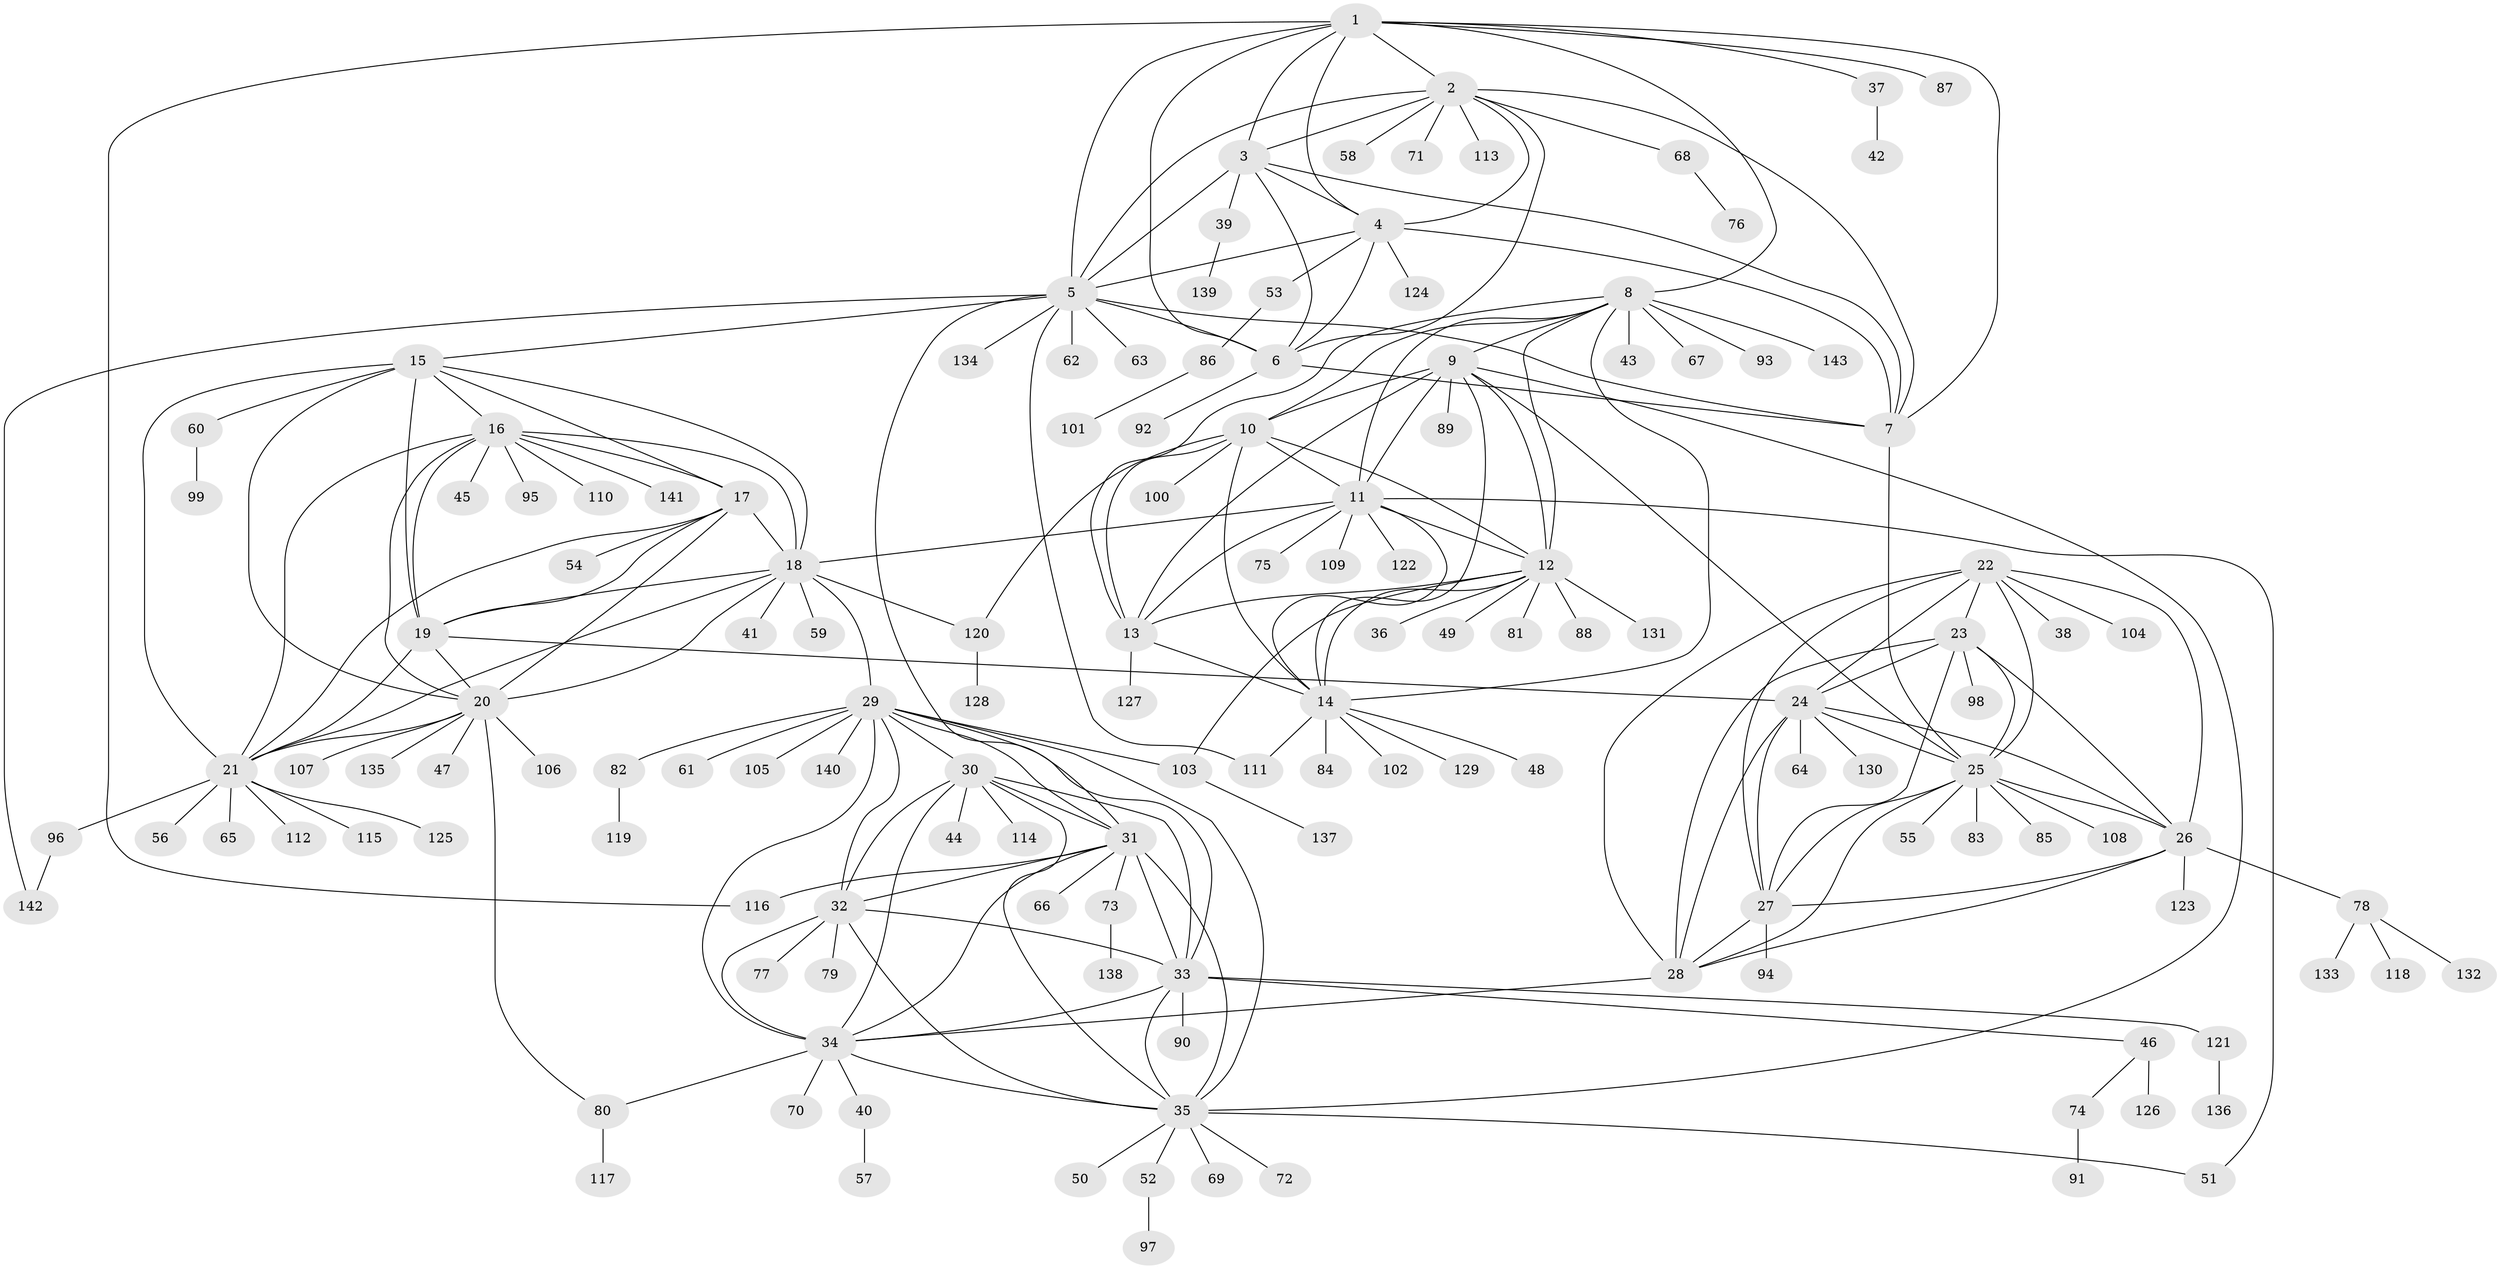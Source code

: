 // Generated by graph-tools (version 1.1) at 2025/37/03/09/25 02:37:23]
// undirected, 143 vertices, 230 edges
graph export_dot {
graph [start="1"]
  node [color=gray90,style=filled];
  1;
  2;
  3;
  4;
  5;
  6;
  7;
  8;
  9;
  10;
  11;
  12;
  13;
  14;
  15;
  16;
  17;
  18;
  19;
  20;
  21;
  22;
  23;
  24;
  25;
  26;
  27;
  28;
  29;
  30;
  31;
  32;
  33;
  34;
  35;
  36;
  37;
  38;
  39;
  40;
  41;
  42;
  43;
  44;
  45;
  46;
  47;
  48;
  49;
  50;
  51;
  52;
  53;
  54;
  55;
  56;
  57;
  58;
  59;
  60;
  61;
  62;
  63;
  64;
  65;
  66;
  67;
  68;
  69;
  70;
  71;
  72;
  73;
  74;
  75;
  76;
  77;
  78;
  79;
  80;
  81;
  82;
  83;
  84;
  85;
  86;
  87;
  88;
  89;
  90;
  91;
  92;
  93;
  94;
  95;
  96;
  97;
  98;
  99;
  100;
  101;
  102;
  103;
  104;
  105;
  106;
  107;
  108;
  109;
  110;
  111;
  112;
  113;
  114;
  115;
  116;
  117;
  118;
  119;
  120;
  121;
  122;
  123;
  124;
  125;
  126;
  127;
  128;
  129;
  130;
  131;
  132;
  133;
  134;
  135;
  136;
  137;
  138;
  139;
  140;
  141;
  142;
  143;
  1 -- 2;
  1 -- 3;
  1 -- 4;
  1 -- 5;
  1 -- 6;
  1 -- 7;
  1 -- 8;
  1 -- 37;
  1 -- 87;
  1 -- 116;
  2 -- 3;
  2 -- 4;
  2 -- 5;
  2 -- 6;
  2 -- 7;
  2 -- 58;
  2 -- 68;
  2 -- 71;
  2 -- 113;
  3 -- 4;
  3 -- 5;
  3 -- 6;
  3 -- 7;
  3 -- 39;
  4 -- 5;
  4 -- 6;
  4 -- 7;
  4 -- 53;
  4 -- 124;
  5 -- 6;
  5 -- 7;
  5 -- 15;
  5 -- 31;
  5 -- 62;
  5 -- 63;
  5 -- 111;
  5 -- 134;
  5 -- 142;
  6 -- 7;
  6 -- 92;
  7 -- 25;
  8 -- 9;
  8 -- 10;
  8 -- 11;
  8 -- 12;
  8 -- 13;
  8 -- 14;
  8 -- 43;
  8 -- 67;
  8 -- 93;
  8 -- 143;
  9 -- 10;
  9 -- 11;
  9 -- 12;
  9 -- 13;
  9 -- 14;
  9 -- 25;
  9 -- 35;
  9 -- 89;
  10 -- 11;
  10 -- 12;
  10 -- 13;
  10 -- 14;
  10 -- 100;
  10 -- 120;
  11 -- 12;
  11 -- 13;
  11 -- 14;
  11 -- 18;
  11 -- 51;
  11 -- 75;
  11 -- 109;
  11 -- 122;
  12 -- 13;
  12 -- 14;
  12 -- 36;
  12 -- 49;
  12 -- 81;
  12 -- 88;
  12 -- 103;
  12 -- 131;
  13 -- 14;
  13 -- 127;
  14 -- 48;
  14 -- 84;
  14 -- 102;
  14 -- 111;
  14 -- 129;
  15 -- 16;
  15 -- 17;
  15 -- 18;
  15 -- 19;
  15 -- 20;
  15 -- 21;
  15 -- 60;
  16 -- 17;
  16 -- 18;
  16 -- 19;
  16 -- 20;
  16 -- 21;
  16 -- 45;
  16 -- 95;
  16 -- 110;
  16 -- 141;
  17 -- 18;
  17 -- 19;
  17 -- 20;
  17 -- 21;
  17 -- 54;
  18 -- 19;
  18 -- 20;
  18 -- 21;
  18 -- 29;
  18 -- 41;
  18 -- 59;
  18 -- 120;
  19 -- 20;
  19 -- 21;
  19 -- 24;
  20 -- 21;
  20 -- 47;
  20 -- 80;
  20 -- 106;
  20 -- 107;
  20 -- 135;
  21 -- 56;
  21 -- 65;
  21 -- 96;
  21 -- 112;
  21 -- 115;
  21 -- 125;
  22 -- 23;
  22 -- 24;
  22 -- 25;
  22 -- 26;
  22 -- 27;
  22 -- 28;
  22 -- 38;
  22 -- 104;
  23 -- 24;
  23 -- 25;
  23 -- 26;
  23 -- 27;
  23 -- 28;
  23 -- 98;
  24 -- 25;
  24 -- 26;
  24 -- 27;
  24 -- 28;
  24 -- 64;
  24 -- 130;
  25 -- 26;
  25 -- 27;
  25 -- 28;
  25 -- 55;
  25 -- 83;
  25 -- 85;
  25 -- 108;
  26 -- 27;
  26 -- 28;
  26 -- 78;
  26 -- 123;
  27 -- 28;
  27 -- 94;
  28 -- 34;
  29 -- 30;
  29 -- 31;
  29 -- 32;
  29 -- 33;
  29 -- 34;
  29 -- 35;
  29 -- 61;
  29 -- 82;
  29 -- 103;
  29 -- 105;
  29 -- 140;
  30 -- 31;
  30 -- 32;
  30 -- 33;
  30 -- 34;
  30 -- 35;
  30 -- 44;
  30 -- 114;
  31 -- 32;
  31 -- 33;
  31 -- 34;
  31 -- 35;
  31 -- 66;
  31 -- 73;
  31 -- 116;
  32 -- 33;
  32 -- 34;
  32 -- 35;
  32 -- 77;
  32 -- 79;
  33 -- 34;
  33 -- 35;
  33 -- 46;
  33 -- 90;
  33 -- 121;
  34 -- 35;
  34 -- 40;
  34 -- 70;
  34 -- 80;
  35 -- 50;
  35 -- 51;
  35 -- 52;
  35 -- 69;
  35 -- 72;
  37 -- 42;
  39 -- 139;
  40 -- 57;
  46 -- 74;
  46 -- 126;
  52 -- 97;
  53 -- 86;
  60 -- 99;
  68 -- 76;
  73 -- 138;
  74 -- 91;
  78 -- 118;
  78 -- 132;
  78 -- 133;
  80 -- 117;
  82 -- 119;
  86 -- 101;
  96 -- 142;
  103 -- 137;
  120 -- 128;
  121 -- 136;
}
